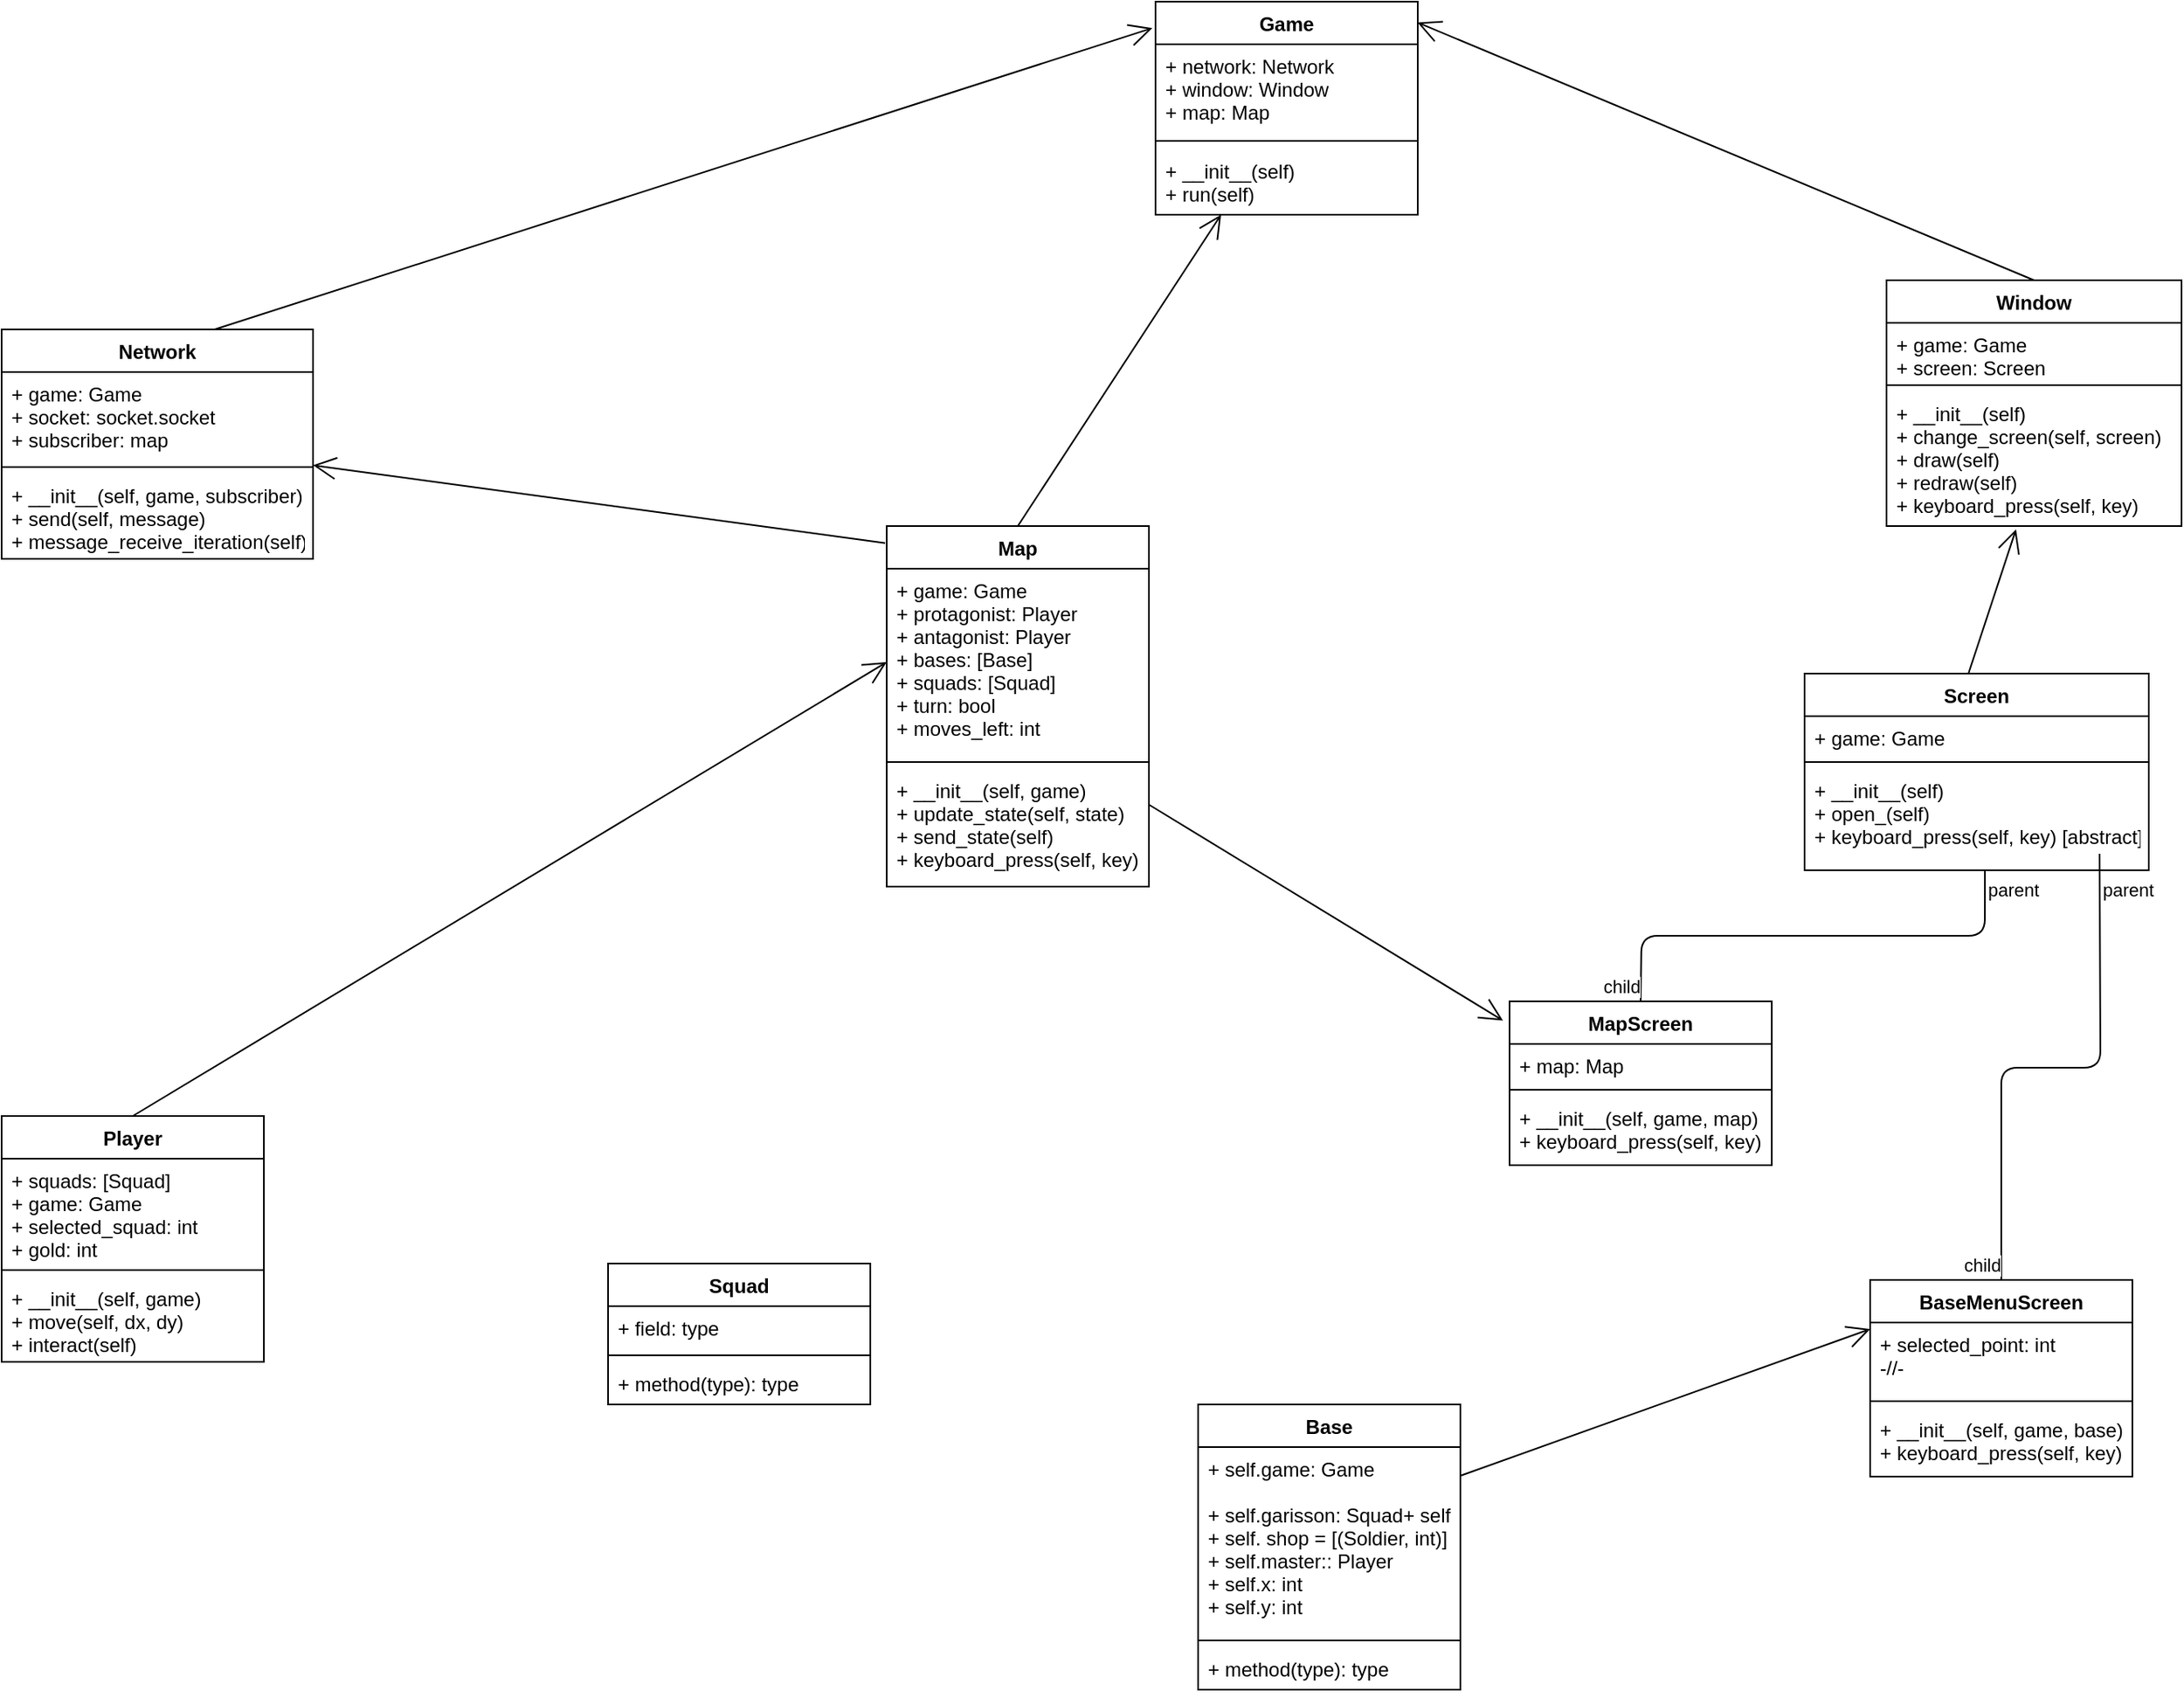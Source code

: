 <mxfile version="14.4.6" type="github">
  <diagram id="C5RBs43oDa-KdzZeNtuy" name="Page-1">
    <mxGraphModel dx="771" dy="459" grid="1" gridSize="10" guides="1" tooltips="1" connect="1" arrows="1" fold="1" page="1" pageScale="5" pageWidth="827" pageHeight="1169" math="0" shadow="0">
      <root>
        <mxCell id="WIyWlLk6GJQsqaUBKTNV-0" />
        <mxCell id="WIyWlLk6GJQsqaUBKTNV-1" parent="WIyWlLk6GJQsqaUBKTNV-0" />
        <mxCell id="4tkjXzW0Gn319BX2Gngi-0" value="Game" style="swimlane;fontStyle=1;align=center;verticalAlign=top;childLayout=stackLayout;horizontal=1;startSize=26;horizontalStack=0;resizeParent=1;resizeParentMax=0;resizeLast=0;collapsible=1;marginBottom=0;" vertex="1" parent="WIyWlLk6GJQsqaUBKTNV-1">
          <mxGeometry x="2054" y="140" width="160" height="130" as="geometry" />
        </mxCell>
        <mxCell id="4tkjXzW0Gn319BX2Gngi-1" value="+ network: Network&#xa;+ window: Window&#xa;+ map: Map&#xa;" style="text;strokeColor=none;fillColor=none;align=left;verticalAlign=top;spacingLeft=4;spacingRight=4;overflow=hidden;rotatable=0;points=[[0,0.5],[1,0.5]];portConstraint=eastwest;" vertex="1" parent="4tkjXzW0Gn319BX2Gngi-0">
          <mxGeometry y="26" width="160" height="54" as="geometry" />
        </mxCell>
        <mxCell id="4tkjXzW0Gn319BX2Gngi-2" value="" style="line;strokeWidth=1;fillColor=none;align=left;verticalAlign=middle;spacingTop=-1;spacingLeft=3;spacingRight=3;rotatable=0;labelPosition=right;points=[];portConstraint=eastwest;" vertex="1" parent="4tkjXzW0Gn319BX2Gngi-0">
          <mxGeometry y="80" width="160" height="10" as="geometry" />
        </mxCell>
        <mxCell id="4tkjXzW0Gn319BX2Gngi-3" value="+ __init__(self)&#xa;+ run(self)&#xa;" style="text;strokeColor=none;fillColor=none;align=left;verticalAlign=top;spacingLeft=4;spacingRight=4;overflow=hidden;rotatable=0;points=[[0,0.5],[1,0.5]];portConstraint=eastwest;" vertex="1" parent="4tkjXzW0Gn319BX2Gngi-0">
          <mxGeometry y="90" width="160" height="40" as="geometry" />
        </mxCell>
        <mxCell id="4tkjXzW0Gn319BX2Gngi-8" value="Network" style="swimlane;fontStyle=1;align=center;verticalAlign=top;childLayout=stackLayout;horizontal=1;startSize=26;horizontalStack=0;resizeParent=1;resizeParentMax=0;resizeLast=0;collapsible=1;marginBottom=0;" vertex="1" parent="WIyWlLk6GJQsqaUBKTNV-1">
          <mxGeometry x="1350" y="340" width="190" height="140" as="geometry" />
        </mxCell>
        <mxCell id="4tkjXzW0Gn319BX2Gngi-33" value="" style="endArrow=open;endFill=1;endSize=12;html=1;entryX=-0.012;entryY=0.124;entryDx=0;entryDy=0;entryPerimeter=0;" edge="1" parent="4tkjXzW0Gn319BX2Gngi-8" target="4tkjXzW0Gn319BX2Gngi-0">
          <mxGeometry width="160" relative="1" as="geometry">
            <mxPoint x="130" as="sourcePoint" />
            <mxPoint x="290" as="targetPoint" />
          </mxGeometry>
        </mxCell>
        <mxCell id="4tkjXzW0Gn319BX2Gngi-9" value="+ game: Game&#xa;+ socket: socket.socket&#xa;+ subscriber: map&#xa;" style="text;strokeColor=none;fillColor=none;align=left;verticalAlign=top;spacingLeft=4;spacingRight=4;overflow=hidden;rotatable=0;points=[[0,0.5],[1,0.5]];portConstraint=eastwest;" vertex="1" parent="4tkjXzW0Gn319BX2Gngi-8">
          <mxGeometry y="26" width="190" height="54" as="geometry" />
        </mxCell>
        <mxCell id="4tkjXzW0Gn319BX2Gngi-10" value="" style="line;strokeWidth=1;fillColor=none;align=left;verticalAlign=middle;spacingTop=-1;spacingLeft=3;spacingRight=3;rotatable=0;labelPosition=right;points=[];portConstraint=eastwest;" vertex="1" parent="4tkjXzW0Gn319BX2Gngi-8">
          <mxGeometry y="80" width="190" height="8" as="geometry" />
        </mxCell>
        <mxCell id="4tkjXzW0Gn319BX2Gngi-11" value="+ __init__(self, game, subscriber)&#xa;+ send(self, message)&#xa;+ message_receive_iteration(self)&#xa;&#xa;" style="text;strokeColor=none;fillColor=none;align=left;verticalAlign=top;spacingLeft=4;spacingRight=4;overflow=hidden;rotatable=0;points=[[0,0.5],[1,0.5]];portConstraint=eastwest;" vertex="1" parent="4tkjXzW0Gn319BX2Gngi-8">
          <mxGeometry y="88" width="190" height="52" as="geometry" />
        </mxCell>
        <mxCell id="4tkjXzW0Gn319BX2Gngi-15" value="Window" style="swimlane;fontStyle=1;align=center;verticalAlign=top;childLayout=stackLayout;horizontal=1;startSize=26;horizontalStack=0;resizeParent=1;resizeParentMax=0;resizeLast=0;collapsible=1;marginBottom=0;" vertex="1" parent="WIyWlLk6GJQsqaUBKTNV-1">
          <mxGeometry x="2500" y="310" width="180" height="150" as="geometry" />
        </mxCell>
        <mxCell id="4tkjXzW0Gn319BX2Gngi-16" value="+ game: Game&#xa;+ screen: Screen&#xa;" style="text;strokeColor=none;fillColor=none;align=left;verticalAlign=top;spacingLeft=4;spacingRight=4;overflow=hidden;rotatable=0;points=[[0,0.5],[1,0.5]];portConstraint=eastwest;" vertex="1" parent="4tkjXzW0Gn319BX2Gngi-15">
          <mxGeometry y="26" width="180" height="34" as="geometry" />
        </mxCell>
        <mxCell id="4tkjXzW0Gn319BX2Gngi-17" value="" style="line;strokeWidth=1;fillColor=none;align=left;verticalAlign=middle;spacingTop=-1;spacingLeft=3;spacingRight=3;rotatable=0;labelPosition=right;points=[];portConstraint=eastwest;" vertex="1" parent="4tkjXzW0Gn319BX2Gngi-15">
          <mxGeometry y="60" width="180" height="8" as="geometry" />
        </mxCell>
        <mxCell id="4tkjXzW0Gn319BX2Gngi-18" value="+ __init__(self)&#xa;+ change_screen(self, screen)&#xa;+ draw(self)&#xa;+ redraw(self)&#xa;+ keyboard_press(self, key)&#xa;" style="text;strokeColor=none;fillColor=none;align=left;verticalAlign=top;spacingLeft=4;spacingRight=4;overflow=hidden;rotatable=0;points=[[0,0.5],[1,0.5]];portConstraint=eastwest;" vertex="1" parent="4tkjXzW0Gn319BX2Gngi-15">
          <mxGeometry y="68" width="180" height="82" as="geometry" />
        </mxCell>
        <mxCell id="4tkjXzW0Gn319BX2Gngi-19" value="" style="endArrow=open;endFill=1;endSize=12;html=1;exitX=0.5;exitY=0;exitDx=0;exitDy=0;entryX=0.999;entryY=0.098;entryDx=0;entryDy=0;entryPerimeter=0;" edge="1" parent="WIyWlLk6GJQsqaUBKTNV-1" source="4tkjXzW0Gn319BX2Gngi-15" target="4tkjXzW0Gn319BX2Gngi-0">
          <mxGeometry x="1760" y="140" width="160" as="geometry">
            <mxPoint x="2270" y="180" as="sourcePoint" />
            <mxPoint x="2430" y="180" as="targetPoint" />
          </mxGeometry>
        </mxCell>
        <mxCell id="4tkjXzW0Gn319BX2Gngi-20" value="Screen" style="swimlane;fontStyle=1;align=center;verticalAlign=top;childLayout=stackLayout;horizontal=1;startSize=26;horizontalStack=0;resizeParent=1;resizeParentMax=0;resizeLast=0;collapsible=1;marginBottom=0;" vertex="1" parent="WIyWlLk6GJQsqaUBKTNV-1">
          <mxGeometry x="2450" y="550" width="210" height="120" as="geometry" />
        </mxCell>
        <mxCell id="4tkjXzW0Gn319BX2Gngi-24" value="" style="endArrow=open;endFill=1;endSize=12;html=1;entryX=0.439;entryY=1.024;entryDx=0;entryDy=0;entryPerimeter=0;" edge="1" parent="4tkjXzW0Gn319BX2Gngi-20" target="4tkjXzW0Gn319BX2Gngi-18">
          <mxGeometry width="160" relative="1" as="geometry">
            <mxPoint x="100" as="sourcePoint" />
            <mxPoint x="130" y="-80" as="targetPoint" />
          </mxGeometry>
        </mxCell>
        <mxCell id="4tkjXzW0Gn319BX2Gngi-21" value="+ game: Game" style="text;strokeColor=none;fillColor=none;align=left;verticalAlign=top;spacingLeft=4;spacingRight=4;overflow=hidden;rotatable=0;points=[[0,0.5],[1,0.5]];portConstraint=eastwest;" vertex="1" parent="4tkjXzW0Gn319BX2Gngi-20">
          <mxGeometry y="26" width="210" height="24" as="geometry" />
        </mxCell>
        <mxCell id="4tkjXzW0Gn319BX2Gngi-22" value="" style="line;strokeWidth=1;fillColor=none;align=left;verticalAlign=middle;spacingTop=-1;spacingLeft=3;spacingRight=3;rotatable=0;labelPosition=right;points=[];portConstraint=eastwest;" vertex="1" parent="4tkjXzW0Gn319BX2Gngi-20">
          <mxGeometry y="50" width="210" height="8" as="geometry" />
        </mxCell>
        <mxCell id="4tkjXzW0Gn319BX2Gngi-23" value="+ __init__(self)&#xa;+ open_(self)&#xa;+ keyboard_press(self, key) [abstract]&#xa;" style="text;strokeColor=none;fillColor=none;align=left;verticalAlign=top;spacingLeft=4;spacingRight=4;overflow=hidden;rotatable=0;points=[[0,0.5],[1,0.5]];portConstraint=eastwest;" vertex="1" parent="4tkjXzW0Gn319BX2Gngi-20">
          <mxGeometry y="58" width="210" height="62" as="geometry" />
        </mxCell>
        <mxCell id="4tkjXzW0Gn319BX2Gngi-58" value="" style="endArrow=none;html=1;edgeStyle=orthogonalEdgeStyle;entryX=0.5;entryY=0;entryDx=0;entryDy=0;" edge="1" parent="4tkjXzW0Gn319BX2Gngi-20" target="4tkjXzW0Gn319BX2Gngi-54">
          <mxGeometry relative="1" as="geometry">
            <mxPoint x="180" y="110" as="sourcePoint" />
            <mxPoint x="340" y="110" as="targetPoint" />
          </mxGeometry>
        </mxCell>
        <mxCell id="4tkjXzW0Gn319BX2Gngi-59" value="parent" style="edgeLabel;resizable=0;html=1;align=left;verticalAlign=bottom;" connectable="0" vertex="1" parent="4tkjXzW0Gn319BX2Gngi-58">
          <mxGeometry x="-1" relative="1" as="geometry">
            <mxPoint y="30" as="offset" />
          </mxGeometry>
        </mxCell>
        <mxCell id="4tkjXzW0Gn319BX2Gngi-60" value="child" style="edgeLabel;resizable=0;html=1;align=right;verticalAlign=bottom;" connectable="0" vertex="1" parent="4tkjXzW0Gn319BX2Gngi-58">
          <mxGeometry x="1" relative="1" as="geometry" />
        </mxCell>
        <mxCell id="4tkjXzW0Gn319BX2Gngi-25" value="MapScreen" style="swimlane;fontStyle=1;align=center;verticalAlign=top;childLayout=stackLayout;horizontal=1;startSize=26;horizontalStack=0;resizeParent=1;resizeParentMax=0;resizeLast=0;collapsible=1;marginBottom=0;" vertex="1" parent="WIyWlLk6GJQsqaUBKTNV-1">
          <mxGeometry x="2270" y="750" width="160" height="100" as="geometry" />
        </mxCell>
        <mxCell id="4tkjXzW0Gn319BX2Gngi-26" value="+ map: Map&#xa;&#xa;" style="text;strokeColor=none;fillColor=none;align=left;verticalAlign=top;spacingLeft=4;spacingRight=4;overflow=hidden;rotatable=0;points=[[0,0.5],[1,0.5]];portConstraint=eastwest;" vertex="1" parent="4tkjXzW0Gn319BX2Gngi-25">
          <mxGeometry y="26" width="160" height="24" as="geometry" />
        </mxCell>
        <mxCell id="4tkjXzW0Gn319BX2Gngi-27" value="" style="line;strokeWidth=1;fillColor=none;align=left;verticalAlign=middle;spacingTop=-1;spacingLeft=3;spacingRight=3;rotatable=0;labelPosition=right;points=[];portConstraint=eastwest;" vertex="1" parent="4tkjXzW0Gn319BX2Gngi-25">
          <mxGeometry y="50" width="160" height="8" as="geometry" />
        </mxCell>
        <mxCell id="4tkjXzW0Gn319BX2Gngi-28" value="+ __init__(self, game, map)&#xa;+ keyboard_press(self, key)" style="text;strokeColor=none;fillColor=none;align=left;verticalAlign=top;spacingLeft=4;spacingRight=4;overflow=hidden;rotatable=0;points=[[0,0.5],[1,0.5]];portConstraint=eastwest;" vertex="1" parent="4tkjXzW0Gn319BX2Gngi-25">
          <mxGeometry y="58" width="160" height="42" as="geometry" />
        </mxCell>
        <mxCell id="4tkjXzW0Gn319BX2Gngi-30" value="" style="endArrow=none;html=1;edgeStyle=orthogonalEdgeStyle;exitX=0.524;exitY=1;exitDx=0;exitDy=0;exitPerimeter=0;" edge="1" parent="WIyWlLk6GJQsqaUBKTNV-1" source="4tkjXzW0Gn319BX2Gngi-23">
          <mxGeometry relative="1" as="geometry">
            <mxPoint x="2190" y="750" as="sourcePoint" />
            <mxPoint x="2350" y="750" as="targetPoint" />
          </mxGeometry>
        </mxCell>
        <mxCell id="4tkjXzW0Gn319BX2Gngi-31" value="parent" style="edgeLabel;resizable=0;html=1;align=left;verticalAlign=bottom;" connectable="0" vertex="1" parent="4tkjXzW0Gn319BX2Gngi-30">
          <mxGeometry x="-1" relative="1" as="geometry">
            <mxPoint y="20" as="offset" />
          </mxGeometry>
        </mxCell>
        <mxCell id="4tkjXzW0Gn319BX2Gngi-32" value="child" style="edgeLabel;resizable=0;html=1;align=right;verticalAlign=bottom;" connectable="0" vertex="1" parent="4tkjXzW0Gn319BX2Gngi-30">
          <mxGeometry x="1" relative="1" as="geometry" />
        </mxCell>
        <mxCell id="4tkjXzW0Gn319BX2Gngi-34" value="Map" style="swimlane;fontStyle=1;align=center;verticalAlign=top;childLayout=stackLayout;horizontal=1;startSize=26;horizontalStack=0;resizeParent=1;resizeParentMax=0;resizeLast=0;collapsible=1;marginBottom=0;" vertex="1" parent="WIyWlLk6GJQsqaUBKTNV-1">
          <mxGeometry x="1890" y="460" width="160" height="220" as="geometry" />
        </mxCell>
        <mxCell id="4tkjXzW0Gn319BX2Gngi-38" value="" style="endArrow=open;endFill=1;endSize=12;html=1;entryX=0.25;entryY=1;entryDx=0;entryDy=0;" edge="1" parent="4tkjXzW0Gn319BX2Gngi-34" target="4tkjXzW0Gn319BX2Gngi-0">
          <mxGeometry width="160" relative="1" as="geometry">
            <mxPoint x="80" as="sourcePoint" />
            <mxPoint x="240" as="targetPoint" />
          </mxGeometry>
        </mxCell>
        <mxCell id="4tkjXzW0Gn319BX2Gngi-35" value="+ game: Game&#xa;+ protagonist: Player&#xa;+ antagonist: Player&#xa;+ bases: [Base]&#xa;+ squads: [Squad]&#xa;+ turn: bool&#xa;+ moves_left: int&#xa;" style="text;strokeColor=none;fillColor=none;align=left;verticalAlign=top;spacingLeft=4;spacingRight=4;overflow=hidden;rotatable=0;points=[[0,0.5],[1,0.5]];portConstraint=eastwest;" vertex="1" parent="4tkjXzW0Gn319BX2Gngi-34">
          <mxGeometry y="26" width="160" height="114" as="geometry" />
        </mxCell>
        <mxCell id="4tkjXzW0Gn319BX2Gngi-36" value="" style="line;strokeWidth=1;fillColor=none;align=left;verticalAlign=middle;spacingTop=-1;spacingLeft=3;spacingRight=3;rotatable=0;labelPosition=right;points=[];portConstraint=eastwest;" vertex="1" parent="4tkjXzW0Gn319BX2Gngi-34">
          <mxGeometry y="140" width="160" height="8" as="geometry" />
        </mxCell>
        <mxCell id="4tkjXzW0Gn319BX2Gngi-37" value="+ __init__(self, game)&#xa;+ update_state(self, state)&#xa;+ send_state(self)&#xa;+ keyboard_press(self, key)&#xa;" style="text;strokeColor=none;fillColor=none;align=left;verticalAlign=top;spacingLeft=4;spacingRight=4;overflow=hidden;rotatable=0;points=[[0,0.5],[1,0.5]];portConstraint=eastwest;" vertex="1" parent="4tkjXzW0Gn319BX2Gngi-34">
          <mxGeometry y="148" width="160" height="72" as="geometry" />
        </mxCell>
        <mxCell id="4tkjXzW0Gn319BX2Gngi-39" value="" style="endArrow=open;endFill=1;endSize=12;html=1;entryX=-0.025;entryY=0.117;entryDx=0;entryDy=0;entryPerimeter=0;" edge="1" parent="4tkjXzW0Gn319BX2Gngi-34" target="4tkjXzW0Gn319BX2Gngi-25">
          <mxGeometry width="160" relative="1" as="geometry">
            <mxPoint x="160" y="170" as="sourcePoint" />
            <mxPoint x="320" y="170" as="targetPoint" />
          </mxGeometry>
        </mxCell>
        <mxCell id="4tkjXzW0Gn319BX2Gngi-40" value="" style="endArrow=open;endFill=1;endSize=12;html=1;exitX=-0.006;exitY=0.047;exitDx=0;exitDy=0;exitPerimeter=0;" edge="1" parent="WIyWlLk6GJQsqaUBKTNV-1" source="4tkjXzW0Gn319BX2Gngi-34" target="4tkjXzW0Gn319BX2Gngi-8">
          <mxGeometry width="160" relative="1" as="geometry">
            <mxPoint x="1580" y="360" as="sourcePoint" />
            <mxPoint x="1740" y="360" as="targetPoint" />
          </mxGeometry>
        </mxCell>
        <mxCell id="4tkjXzW0Gn319BX2Gngi-41" value="Player" style="swimlane;fontStyle=1;align=center;verticalAlign=top;childLayout=stackLayout;horizontal=1;startSize=26;horizontalStack=0;resizeParent=1;resizeParentMax=0;resizeLast=0;collapsible=1;marginBottom=0;" vertex="1" parent="WIyWlLk6GJQsqaUBKTNV-1">
          <mxGeometry x="1350" y="820" width="160" height="150" as="geometry" />
        </mxCell>
        <mxCell id="4tkjXzW0Gn319BX2Gngi-45" value="" style="endArrow=open;endFill=1;endSize=12;html=1;entryX=0;entryY=0.5;entryDx=0;entryDy=0;" edge="1" parent="4tkjXzW0Gn319BX2Gngi-41" target="4tkjXzW0Gn319BX2Gngi-35">
          <mxGeometry width="160" relative="1" as="geometry">
            <mxPoint x="80" as="sourcePoint" />
            <mxPoint x="240" as="targetPoint" />
          </mxGeometry>
        </mxCell>
        <mxCell id="4tkjXzW0Gn319BX2Gngi-42" value="+ squads: [Squad]&#xa;+ game: Game&#xa;+ selected_squad: int&#xa;+ gold: int&#xa;&#xa;" style="text;strokeColor=none;fillColor=none;align=left;verticalAlign=top;spacingLeft=4;spacingRight=4;overflow=hidden;rotatable=0;points=[[0,0.5],[1,0.5]];portConstraint=eastwest;" vertex="1" parent="4tkjXzW0Gn319BX2Gngi-41">
          <mxGeometry y="26" width="160" height="64" as="geometry" />
        </mxCell>
        <mxCell id="4tkjXzW0Gn319BX2Gngi-43" value="" style="line;strokeWidth=1;fillColor=none;align=left;verticalAlign=middle;spacingTop=-1;spacingLeft=3;spacingRight=3;rotatable=0;labelPosition=right;points=[];portConstraint=eastwest;" vertex="1" parent="4tkjXzW0Gn319BX2Gngi-41">
          <mxGeometry y="90" width="160" height="8" as="geometry" />
        </mxCell>
        <mxCell id="4tkjXzW0Gn319BX2Gngi-44" value="+ __init__(self, game)&#xa;+ move(self, dx, dy)&#xa;+ interact(self)" style="text;strokeColor=none;fillColor=none;align=left;verticalAlign=top;spacingLeft=4;spacingRight=4;overflow=hidden;rotatable=0;points=[[0,0.5],[1,0.5]];portConstraint=eastwest;" vertex="1" parent="4tkjXzW0Gn319BX2Gngi-41">
          <mxGeometry y="98" width="160" height="52" as="geometry" />
        </mxCell>
        <mxCell id="4tkjXzW0Gn319BX2Gngi-46" value="Squad" style="swimlane;fontStyle=1;align=center;verticalAlign=top;childLayout=stackLayout;horizontal=1;startSize=26;horizontalStack=0;resizeParent=1;resizeParentMax=0;resizeLast=0;collapsible=1;marginBottom=0;" vertex="1" parent="WIyWlLk6GJQsqaUBKTNV-1">
          <mxGeometry x="1720" y="910" width="160" height="86" as="geometry" />
        </mxCell>
        <mxCell id="4tkjXzW0Gn319BX2Gngi-47" value="+ field: type" style="text;strokeColor=none;fillColor=none;align=left;verticalAlign=top;spacingLeft=4;spacingRight=4;overflow=hidden;rotatable=0;points=[[0,0.5],[1,0.5]];portConstraint=eastwest;" vertex="1" parent="4tkjXzW0Gn319BX2Gngi-46">
          <mxGeometry y="26" width="160" height="26" as="geometry" />
        </mxCell>
        <mxCell id="4tkjXzW0Gn319BX2Gngi-48" value="" style="line;strokeWidth=1;fillColor=none;align=left;verticalAlign=middle;spacingTop=-1;spacingLeft=3;spacingRight=3;rotatable=0;labelPosition=right;points=[];portConstraint=eastwest;" vertex="1" parent="4tkjXzW0Gn319BX2Gngi-46">
          <mxGeometry y="52" width="160" height="8" as="geometry" />
        </mxCell>
        <mxCell id="4tkjXzW0Gn319BX2Gngi-49" value="+ method(type): type" style="text;strokeColor=none;fillColor=none;align=left;verticalAlign=top;spacingLeft=4;spacingRight=4;overflow=hidden;rotatable=0;points=[[0,0.5],[1,0.5]];portConstraint=eastwest;" vertex="1" parent="4tkjXzW0Gn319BX2Gngi-46">
          <mxGeometry y="60" width="160" height="26" as="geometry" />
        </mxCell>
        <mxCell id="4tkjXzW0Gn319BX2Gngi-50" value="Base" style="swimlane;fontStyle=1;align=center;verticalAlign=top;childLayout=stackLayout;horizontal=1;startSize=26;horizontalStack=0;resizeParent=1;resizeParentMax=0;resizeLast=0;collapsible=1;marginBottom=0;" vertex="1" parent="WIyWlLk6GJQsqaUBKTNV-1">
          <mxGeometry x="2080" y="996" width="160" height="174" as="geometry" />
        </mxCell>
        <mxCell id="4tkjXzW0Gn319BX2Gngi-51" value="+ self.game: Game&#xa;&#xa;+ self.garisson: Squad+ self.guest: Squad&#xa;+ self. shop = [(Soldier, int)]&#xa;+ self.master:: Player&#xa;+ self.x: int&#xa;+ self.y: int &#xa;&#xa;" style="text;strokeColor=none;fillColor=none;align=left;verticalAlign=top;spacingLeft=4;spacingRight=4;overflow=hidden;rotatable=0;points=[[0,0.5],[1,0.5]];portConstraint=eastwest;" vertex="1" parent="4tkjXzW0Gn319BX2Gngi-50">
          <mxGeometry y="26" width="160" height="114" as="geometry" />
        </mxCell>
        <mxCell id="4tkjXzW0Gn319BX2Gngi-52" value="" style="line;strokeWidth=1;fillColor=none;align=left;verticalAlign=middle;spacingTop=-1;spacingLeft=3;spacingRight=3;rotatable=0;labelPosition=right;points=[];portConstraint=eastwest;" vertex="1" parent="4tkjXzW0Gn319BX2Gngi-50">
          <mxGeometry y="140" width="160" height="8" as="geometry" />
        </mxCell>
        <mxCell id="4tkjXzW0Gn319BX2Gngi-53" value="+ method(type): type" style="text;strokeColor=none;fillColor=none;align=left;verticalAlign=top;spacingLeft=4;spacingRight=4;overflow=hidden;rotatable=0;points=[[0,0.5],[1,0.5]];portConstraint=eastwest;" vertex="1" parent="4tkjXzW0Gn319BX2Gngi-50">
          <mxGeometry y="148" width="160" height="26" as="geometry" />
        </mxCell>
        <mxCell id="4tkjXzW0Gn319BX2Gngi-54" value="BaseMenuScreen" style="swimlane;fontStyle=1;align=center;verticalAlign=top;childLayout=stackLayout;horizontal=1;startSize=26;horizontalStack=0;resizeParent=1;resizeParentMax=0;resizeLast=0;collapsible=1;marginBottom=0;" vertex="1" parent="WIyWlLk6GJQsqaUBKTNV-1">
          <mxGeometry x="2490" y="920" width="160" height="120" as="geometry" />
        </mxCell>
        <mxCell id="4tkjXzW0Gn319BX2Gngi-55" value="+ selected_point: int&#xa;-//-&#xa;" style="text;strokeColor=none;fillColor=none;align=left;verticalAlign=top;spacingLeft=4;spacingRight=4;overflow=hidden;rotatable=0;points=[[0,0.5],[1,0.5]];portConstraint=eastwest;" vertex="1" parent="4tkjXzW0Gn319BX2Gngi-54">
          <mxGeometry y="26" width="160" height="44" as="geometry" />
        </mxCell>
        <mxCell id="4tkjXzW0Gn319BX2Gngi-56" value="" style="line;strokeWidth=1;fillColor=none;align=left;verticalAlign=middle;spacingTop=-1;spacingLeft=3;spacingRight=3;rotatable=0;labelPosition=right;points=[];portConstraint=eastwest;" vertex="1" parent="4tkjXzW0Gn319BX2Gngi-54">
          <mxGeometry y="70" width="160" height="8" as="geometry" />
        </mxCell>
        <mxCell id="4tkjXzW0Gn319BX2Gngi-57" value="+ __init__(self, game, base)&#xa;+ keyboard_press(self, key)&#xa;" style="text;strokeColor=none;fillColor=none;align=left;verticalAlign=top;spacingLeft=4;spacingRight=4;overflow=hidden;rotatable=0;points=[[0,0.5],[1,0.5]];portConstraint=eastwest;" vertex="1" parent="4tkjXzW0Gn319BX2Gngi-54">
          <mxGeometry y="78" width="160" height="42" as="geometry" />
        </mxCell>
        <mxCell id="4tkjXzW0Gn319BX2Gngi-61" value="" style="endArrow=open;endFill=1;endSize=12;html=1;entryX=0;entryY=0.25;entryDx=0;entryDy=0;exitX=1;exitY=0.25;exitDx=0;exitDy=0;" edge="1" parent="WIyWlLk6GJQsqaUBKTNV-1" source="4tkjXzW0Gn319BX2Gngi-50" target="4tkjXzW0Gn319BX2Gngi-54">
          <mxGeometry width="160" relative="1" as="geometry">
            <mxPoint x="2230" y="1006" as="sourcePoint" />
            <mxPoint x="2390" y="1006" as="targetPoint" />
          </mxGeometry>
        </mxCell>
      </root>
    </mxGraphModel>
  </diagram>
</mxfile>
